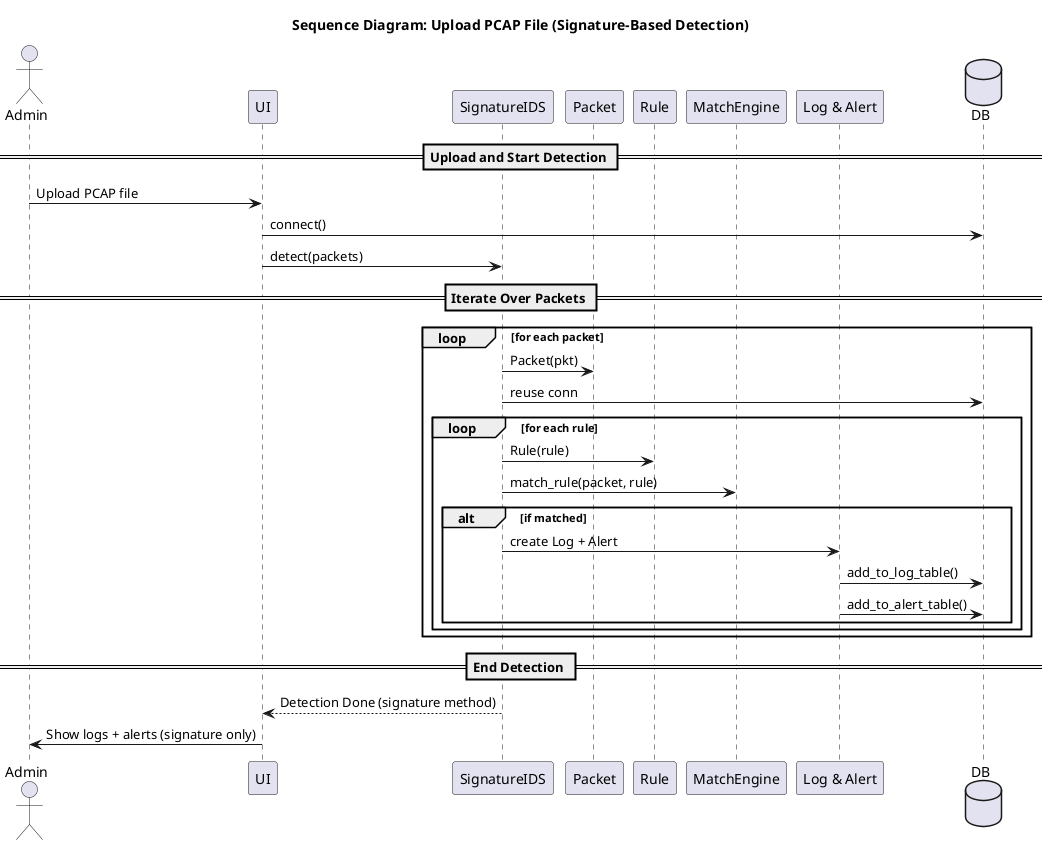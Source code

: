 @startuml sequence_diagram
title Sequence Diagram: Upload PCAP File (Signature-Based Detection)

actor Admin
participant UI
participant "SignatureIDS" as SigIDS
participant "Packet" as Pkt
participant "Rule" as Rule
participant "MatchEngine" as Engine
participant "Log & Alert" as LA
database DB

== Upload and Start Detection ==

Admin -> UI : Upload PCAP file
UI -> DB : connect()
UI -> SigIDS : detect(packets)

== Iterate Over Packets ==

loop for each packet
    SigIDS -> Pkt : Packet(pkt)
    SigIDS -> DB : reuse conn

    loop for each rule
        SigIDS -> Rule : Rule(rule)
        SigIDS -> Engine : match_rule(packet, rule)
        alt if matched
            SigIDS -> LA : create Log + Alert
            LA -> DB : add_to_log_table()
            LA -> DB : add_to_alert_table()
        end
    end
end

== End Detection ==

SigIDS --> UI : Detection Done (signature method)
UI -> Admin : Show logs + alerts (signature only)

@enduml
